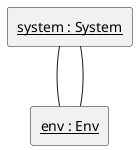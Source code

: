 

@startuml
	rectangle "<u>system : System</u>" as ButtonLeds_Main_system
	rectangle "<u>env : Env</u>" as ButtonLeds_Main_env
	ButtonLeds_Main_system -- ButtonLeds_Main_env
	ButtonLeds_Main_system -- ButtonLeds_Main_env
@enduml
